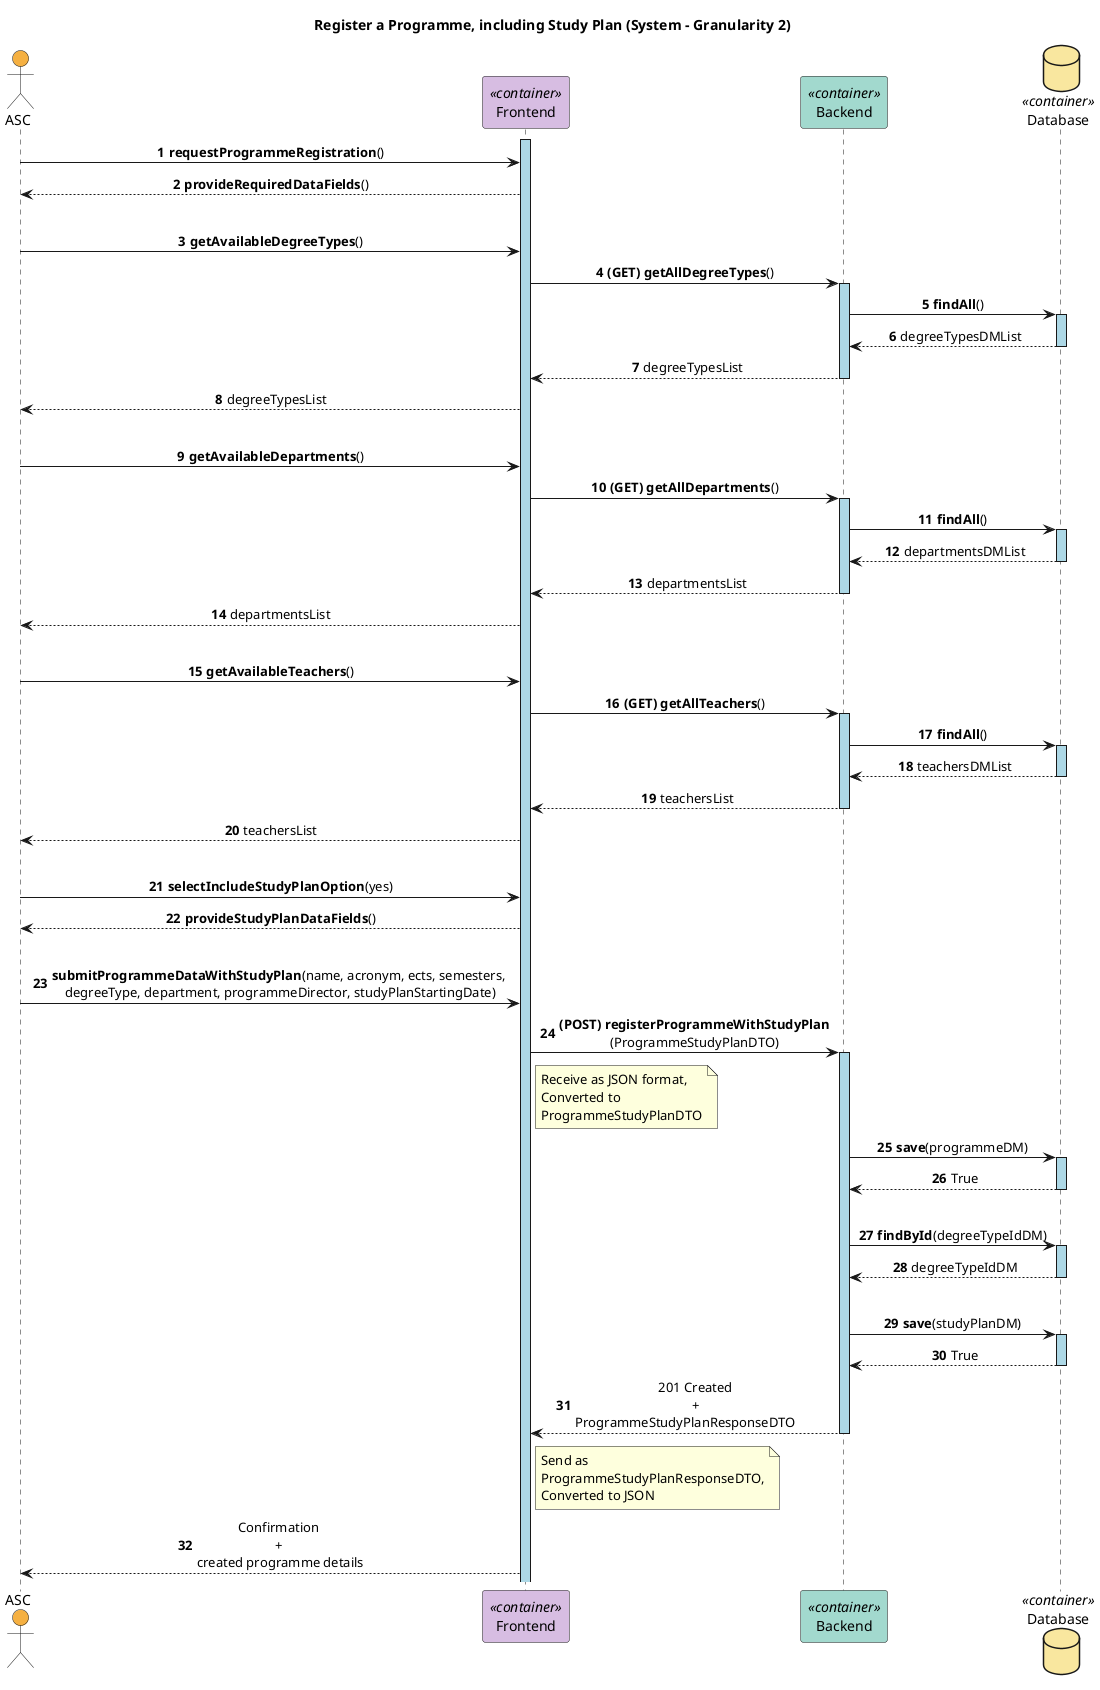 @startuml
title Register a Programme, including Study Plan (System - Granularity 2)
skinparam sequenceLifeLineBackgroundColor lightblue
skinparam sequenceMessageAlign center
autonumber

actor ASC #F5B041
participant Frontend <<container>> #D7BDE2
participant Backend <<container>> #A2D9CE
database Database <<container>> #F9E79F

activate Frontend
ASC -> Frontend: **requestProgrammeRegistration**()
Frontend --> ASC: **provideRequiredDataFields**()
|||
ASC -> Frontend: **getAvailableDegreeTypes**()
Frontend -> Backend: **(GET) getAllDegreeTypes**()
activate Backend
Backend -> Database: **findAll**()
activate Database
Database --> Backend: degreeTypesDMList
deactivate Database
Backend --> Frontend: degreeTypesList
deactivate Backend
Frontend --> ASC: degreeTypesList
|||
ASC -> Frontend: **getAvailableDepartments**()
Frontend -> Backend: **(GET) getAllDepartments**()
activate Backend
Backend -> Database: **findAll**()
activate Database
Database --> Backend: departmentsDMList
deactivate Database
Backend --> Frontend: departmentsList
deactivate Backend
Frontend --> ASC: departmentsList
|||
ASC -> Frontend: **getAvailableTeachers**()
Frontend -> Backend: **(GET) getAllTeachers**()
activate Backend
Backend -> Database: **findAll**()
activate Database
Database --> Backend: teachersDMList
deactivate Database
Backend --> Frontend: teachersList
deactivate Backend
Frontend --> ASC: teachersList
|||
ASC -> Frontend: **selectIncludeStudyPlanOption**(yes)
Frontend --> ASC: **provideStudyPlanDataFields**()
|||
ASC -> Frontend: **submitProgrammeDataWithStudyPlan**(name, acronym, ects, semesters, \ndegreeType, department, programmeDirector, studyPlanStartingDate)
Frontend -> Backend: **(POST) registerProgrammeWithStudyPlan**\n(ProgrammeStudyPlanDTO)
activate Backend
note right Frontend
  Receive as JSON format,
  Converted to
  ProgrammeStudyPlanDTO
end note

Backend -> Database: **save**(programmeDM)
activate Database
Database --> Backend: True
deactivate Database
|||
Backend -> Database: **findById**(degreeTypeIdDM)
activate Database
Backend <-- Database: degreeTypeIdDM
deactivate Database
|||
Backend -> Database: **save**(studyPlanDM)
activate Database
Database --> Backend: True
deactivate Database

Backend --> Frontend: 201 Created \n+ \nProgrammeStudyPlanResponseDTO\t
deactivate Backend
note right Frontend
  Send as
  ProgrammeStudyPlanResponseDTO,
  Converted to JSON
end note

Frontend --> ASC: Confirmation \n+ \ncreated programme details
@enduml